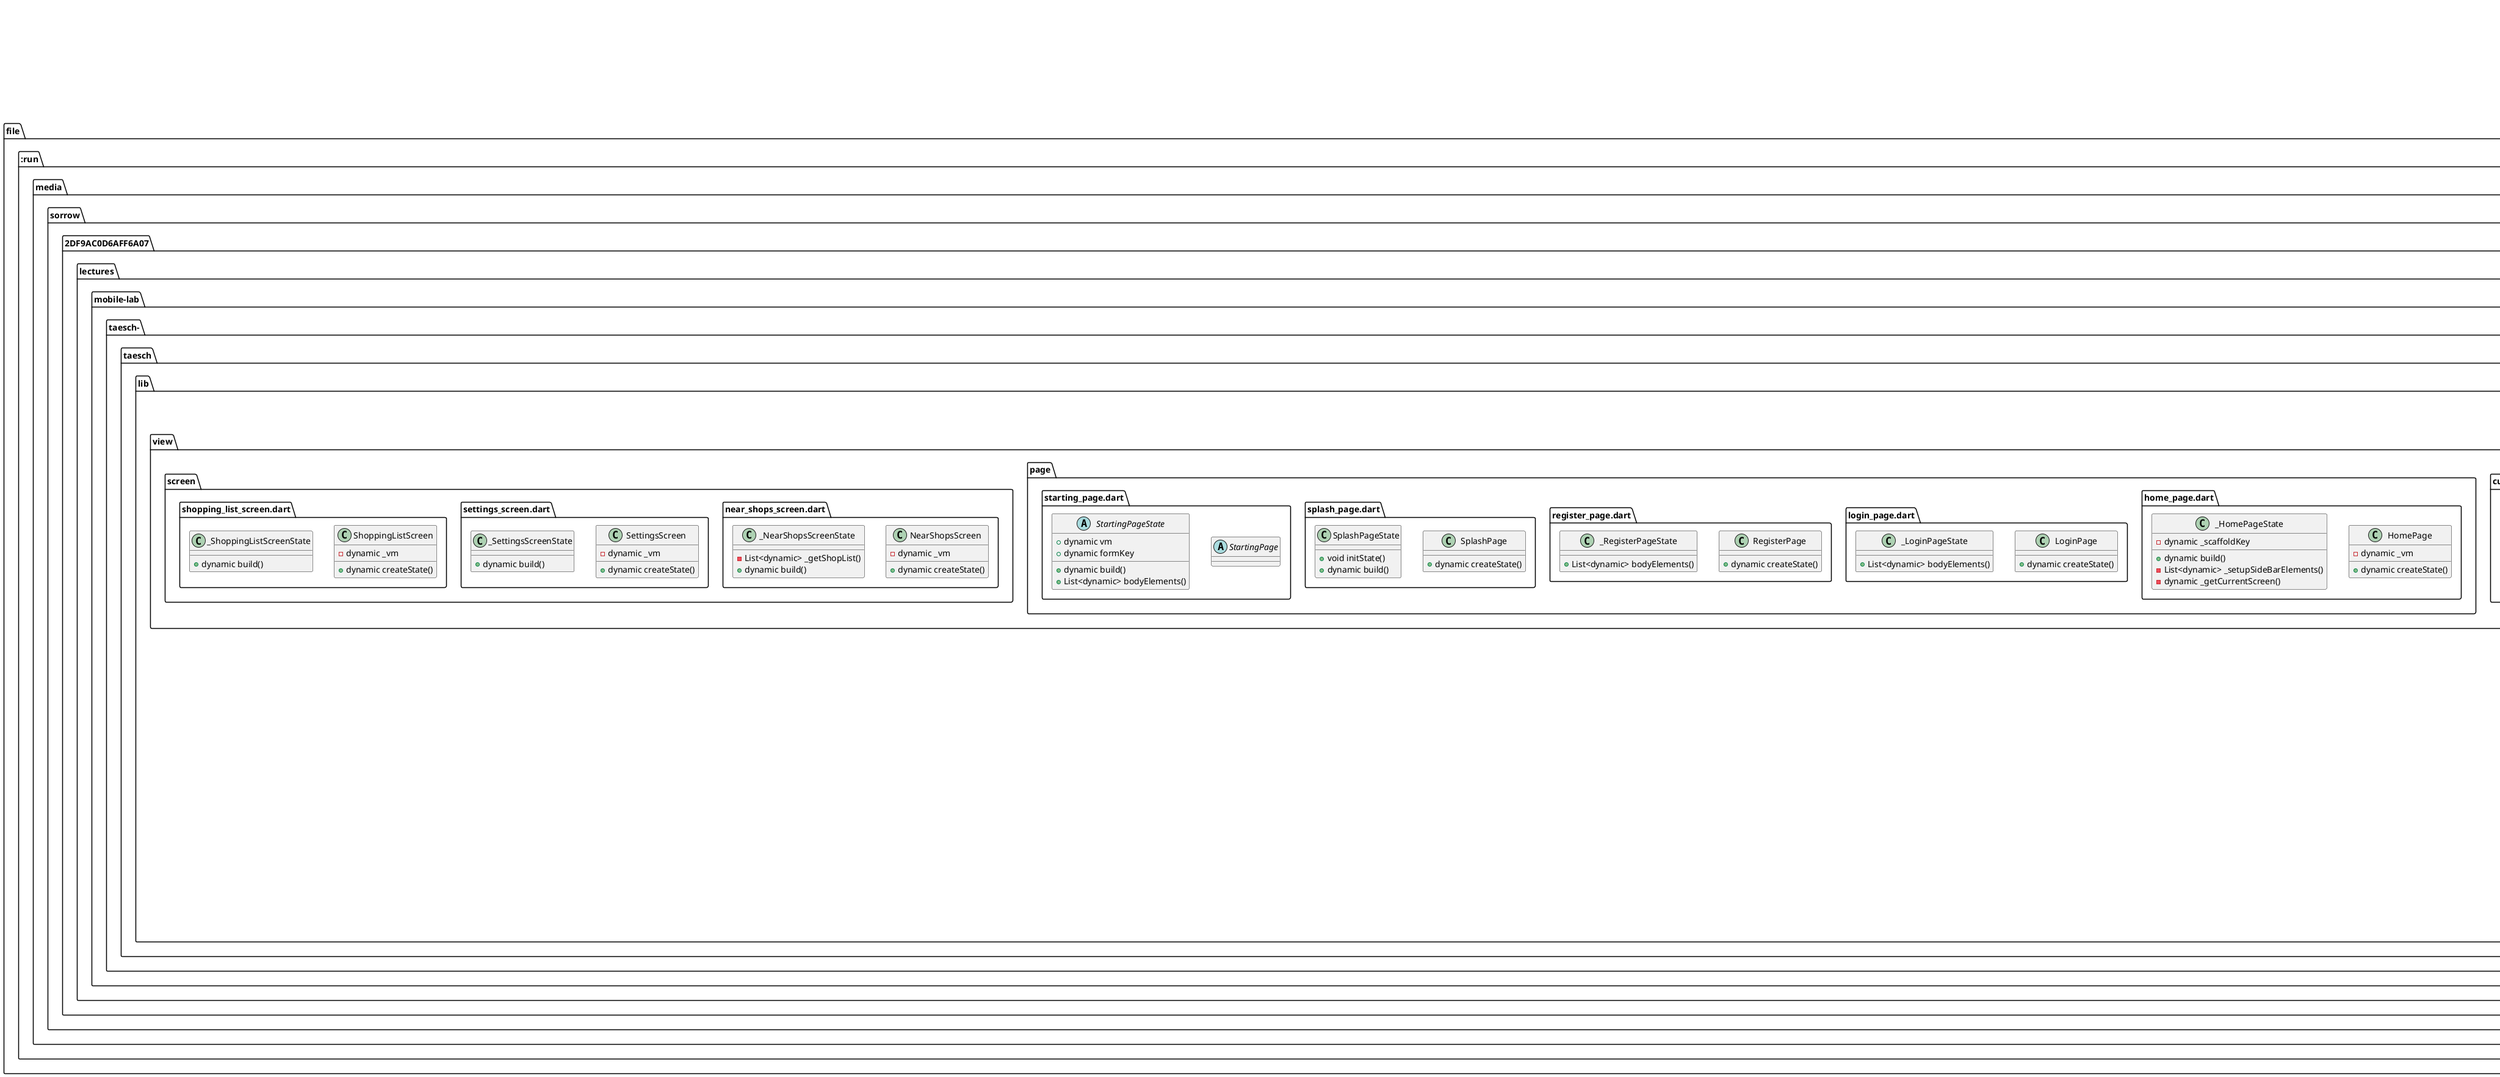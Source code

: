 @startuml
set namespaceSeparator ::

class "file:::::::run::media::sorrow::2DF9AC0D6AFF6A07::lectures::mobile-lab::taesch-::taesch::lib::api::map_api_logic::api_querier.dart::APIQuerier" {
  -String _apiUrl
  -Map<String, dynamic> _jsonMapData
  +Future<void> makeHTTPRequest()
  +List<dynamic> extractJSONData()
}

class "file:::::::run::media::sorrow::2DF9AC0D6AFF6A07::lectures::mobile-lab::taesch-::taesch::lib::api::map_api_logic::querying_tools.dart::MapQueryIndexes" {
  {static} +String name
  {static} +String latitude
  {static} +String longitude
}

class "file:::::::run::media::sorrow::2DF9AC0D6AFF6A07::lectures::mobile-lab::taesch-::taesch::lib::api::map_api_logic::querying_tools.dart::OSMQueries" {
  {static} +String query1Heilbronn
  {static} +String queryTestAreaParis
  {static} +String queryTestBoundingBoxPostBox
  {static} +String queryTestHighspeedCameras
  {static} +int queryTimeoutSeconds
  {static} +String OSMQueryBuilder()
}

class "file:::::::run::media::sorrow::2DF9AC0D6AFF6A07::lectures::mobile-lab::taesch-::taesch::lib::api::repository.dart::Repository" {
  +bool isDarkModeEnabled
  +List<dynamic> shoppingListItems
  +List<dynamic> shopsCache
  {static} -Repository _singleton
}

"file:::::::run::media::sorrow::2DF9AC0D6AFF6A07::lectures::mobile-lab::taesch-::taesch::lib::api::repository.dart::Repository" o-- "file:::::::run::media::sorrow::2DF9AC0D6AFF6A07::lectures::mobile-lab::taesch-::taesch::lib::api::repository.dart::Repository"

class "file:::::::run::media::sorrow::2DF9AC0D6AFF6A07::lectures::mobile-lab::taesch-::taesch::lib::api::storage.dart::PersistStorage" {
  +dynamic read()
  +void insert()
  +void update()
  +void delete()
}

class "file:::::::run::media::sorrow::2DF9AC0D6AFF6A07::lectures::mobile-lab::taesch-::taesch::lib::api::storage_shop_items.dart::StorageShopItems" {
  -dynamic _db
  {static} +Future<StorageShopItems> create()
  +Future<void> delete()
  +Future<List<dynamic>> read()
  +Future<void> update()
  +Future<void> insert()
}

class "file:::::::run::media::sorrow::2DF9AC0D6AFF6A07::lectures::mobile-lab::taesch-::taesch::lib::app.dart::App" {
  -AppVM _vm
  +dynamic createState()
  {static} +_AppState? of()
}

"file:::::::run::media::sorrow::2DF9AC0D6AFF6A07::lectures::mobile-lab::taesch-::taesch::lib::app.dart::App" o-- "file:::::::run::media::sorrow::2DF9AC0D6AFF6A07::lectures::mobile-lab::taesch-::taesch::lib::view_model::app_vm.dart::AppVM"

class "file:::::::run::media::sorrow::2DF9AC0D6AFF6A07::lectures::mobile-lab::taesch-::taesch::lib::app.dart::_AppState" {
  +dynamic build()
  +void changeTheme()
}

class "file:::::::run::media::sorrow::2DF9AC0D6AFF6A07::lectures::mobile-lab::taesch-::taesch::lib::model::error_case.dart::ErrorCase" {
  +int index
  {static} +List<ErrorCase> values
  {static} +ErrorCase noEmail
  {static} +ErrorCase invalidEmail
  {static} +ErrorCase noPassword
  {static} +ErrorCase noLowerCaseLetter
  {static} +ErrorCase noUpperCaseLetter
  {static} +ErrorCase noNumber
  {static} +ErrorCase noSpecialCharacter
  {static} +ErrorCase tooLongOrTooShort
  {static} +ErrorCase noUsername
  {static} +ErrorCase invalidUsername
  {static} +ErrorCase notSamePassword
  {static} +ErrorCase emptyField
}

"file:::::::run::media::sorrow::2DF9AC0D6AFF6A07::lectures::mobile-lab::taesch-::taesch::lib::model::error_case.dart::ErrorCase" o-- "file:::::::run::media::sorrow::2DF9AC0D6AFF6A07::lectures::mobile-lab::taesch-::taesch::lib::model::error_case.dart::ErrorCase"
"dart::core::Enum" <|-- "file:::::::run::media::sorrow::2DF9AC0D6AFF6A07::lectures::mobile-lab::taesch-::taesch::lib::model::error_case.dart::ErrorCase"

class "file:::::::run::media::sorrow::2DF9AC0D6AFF6A07::lectures::mobile-lab::taesch-::taesch::lib::model::map_spot.dart::MapSpot" {
  +String name
  +double long
  +double lat
  +String address
}

class "file:::::::run::media::sorrow::2DF9AC0D6AFF6A07::lectures::mobile-lab::taesch-::taesch::lib::model::screen_state.dart::ScreenState" {
  +int index
  {static} +List<ScreenState> values
  {static} +ScreenState shoppingList
  {static} +ScreenState nearShops
  {static} +ScreenState settings
}

"file:::::::run::media::sorrow::2DF9AC0D6AFF6A07::lectures::mobile-lab::taesch-::taesch::lib::model::screen_state.dart::ScreenState" o-- "file:::::::run::media::sorrow::2DF9AC0D6AFF6A07::lectures::mobile-lab::taesch-::taesch::lib::model::screen_state.dart::ScreenState"
"dart::core::Enum" <|-- "file:::::::run::media::sorrow::2DF9AC0D6AFF6A07::lectures::mobile-lab::taesch-::taesch::lib::model::screen_state.dart::ScreenState"

class "file:::::::run::media::sorrow::2DF9AC0D6AFF6A07::lectures::mobile-lab::taesch-::taesch::lib::model::shopping_list_item.dart::ShoppingListItem" {
  +String title
  +String image
  +int bought
  +void toggleBought()
  +Map<String, dynamic> toMap()
  +String toString()
}

class "file:::::::run::media::sorrow::2DF9AC0D6AFF6A07::lectures::mobile-lab::taesch-::taesch::lib::model::user.dart::User" {
  +String username
  +String email
  +bool loggedIn
  {static} -User _singleton
}

"file:::::::run::media::sorrow::2DF9AC0D6AFF6A07::lectures::mobile-lab::taesch-::taesch::lib::model::user.dart::User" o-- "file:::::::run::media::sorrow::2DF9AC0D6AFF6A07::lectures::mobile-lab::taesch-::taesch::lib::model::user.dart::User"

class "file:::::::run::media::sorrow::2DF9AC0D6AFF6A07::lectures::mobile-lab::taesch-::taesch::lib::model::widget_key.dart::WidgetKey" {
  +int index
  {static} +List<WidgetKey> values
  {static} +WidgetKey emailLoginKey
  {static} +WidgetKey passwordLoginKey
  {static} +WidgetKey registrationButtonKey
  {static} +WidgetKey loginButtonKey
  {static} +WidgetKey usernameRegisterKey
  {static} +WidgetKey emailRegisterKey
  {static} +WidgetKey firstPasswordRegisterKey
  {static} +WidgetKey secondPasswordRegisterKey
  {static} +WidgetKey submitButtonKey
}

"file:::::::run::media::sorrow::2DF9AC0D6AFF6A07::lectures::mobile-lab::taesch-::taesch::lib::model::widget_key.dart::WidgetKey" o-- "file:::::::run::media::sorrow::2DF9AC0D6AFF6A07::lectures::mobile-lab::taesch-::taesch::lib::model::widget_key.dart::WidgetKey"
"dart::core::Enum" <|-- "file:::::::run::media::sorrow::2DF9AC0D6AFF6A07::lectures::mobile-lab::taesch-::taesch::lib::model::widget_key.dart::WidgetKey"

class "file:::::::run::media::sorrow::2DF9AC0D6AFF6A07::lectures::mobile-lab::taesch-::taesch::lib::utils::my_tools.dart::MyTools" {
  {static} +List<dynamic> getElements()
}

class "file:::::::run::media::sorrow::2DF9AC0D6AFF6A07::lectures::mobile-lab::taesch-::taesch::lib::view::custom_widget::add_item_dialog.dart::AddItemDialog" {
  -dynamic _vm
  +dynamic createState()
}

class "file:::::::run::media::sorrow::2DF9AC0D6AFF6A07::lectures::mobile-lab::taesch-::taesch::lib::view::custom_widget::add_item_dialog.dart::_AddItemDialogState" {
  -dynamic _formKey
  +dynamic build()
}

class "file:::::::run::media::sorrow::2DF9AC0D6AFF6A07::lectures::mobile-lab::taesch-::taesch::lib::view::custom_widget::shops_tile.dart::ShopsTile" {
  -dynamic _vm
  +dynamic createState()
}

class "file:::::::run::media::sorrow::2DF9AC0D6AFF6A07::lectures::mobile-lab::taesch-::taesch::lib::view::custom_widget::shops_tile.dart::_ShopsTileState" {
  +dynamic build()
}

class "file:::::::run::media::sorrow::2DF9AC0D6AFF6A07::lectures::mobile-lab::taesch-::taesch::lib::view::page::home_page.dart::HomePage" {
  -dynamic _vm
  +dynamic createState()
}

class "file:::::::run::media::sorrow::2DF9AC0D6AFF6A07::lectures::mobile-lab::taesch-::taesch::lib::view::page::home_page.dart::_HomePageState" {
  -dynamic _scaffoldKey
  +dynamic build()
  -List<dynamic> _setupSideBarElements()
  -dynamic _getCurrentScreen()
}

class "file:::::::run::media::sorrow::2DF9AC0D6AFF6A07::lectures::mobile-lab::taesch-::taesch::lib::view::page::login_page.dart::LoginPage" {
  +dynamic createState()
}

class "file:::::::run::media::sorrow::2DF9AC0D6AFF6A07::lectures::mobile-lab::taesch-::taesch::lib::view::page::login_page.dart::_LoginPageState" {
  +List<dynamic> bodyElements()
}

class "file:::::::run::media::sorrow::2DF9AC0D6AFF6A07::lectures::mobile-lab::taesch-::taesch::lib::view::page::register_page.dart::RegisterPage" {
  +dynamic createState()
}

class "file:::::::run::media::sorrow::2DF9AC0D6AFF6A07::lectures::mobile-lab::taesch-::taesch::lib::view::page::register_page.dart::_RegisterPageState" {
  +List<dynamic> bodyElements()
}

class "file:::::::run::media::sorrow::2DF9AC0D6AFF6A07::lectures::mobile-lab::taesch-::taesch::lib::view::page::splash_page.dart::SplashPage" {
  +dynamic createState()
}

class "file:::::::run::media::sorrow::2DF9AC0D6AFF6A07::lectures::mobile-lab::taesch-::taesch::lib::view::page::splash_page.dart::SplashPageState" {
  +void initState()
  +dynamic build()
}

abstract class "file:::::::run::media::sorrow::2DF9AC0D6AFF6A07::lectures::mobile-lab::taesch-::taesch::lib::view::page::starting_page.dart::StartingPage" {
}

abstract class "file:::::::run::media::sorrow::2DF9AC0D6AFF6A07::lectures::mobile-lab::taesch-::taesch::lib::view::page::starting_page.dart::StartingPageState" {
  +dynamic vm
  +dynamic formKey
  +dynamic build()
  +List<dynamic> bodyElements()
}

class "file:::::::run::media::sorrow::2DF9AC0D6AFF6A07::lectures::mobile-lab::taesch-::taesch::lib::view::screen::near_shops_screen.dart::NearShopsScreen" {
  -dynamic _vm
  +dynamic createState()
}

class "file:::::::run::media::sorrow::2DF9AC0D6AFF6A07::lectures::mobile-lab::taesch-::taesch::lib::view::screen::near_shops_screen.dart::_NearShopsScreenState" {
  -List<dynamic> _getShopList()
  +dynamic build()
}

class "file:::::::run::media::sorrow::2DF9AC0D6AFF6A07::lectures::mobile-lab::taesch-::taesch::lib::view::screen::settings_screen.dart::SettingsScreen" {
  -dynamic _vm
  +dynamic createState()
}

class "file:::::::run::media::sorrow::2DF9AC0D6AFF6A07::lectures::mobile-lab::taesch-::taesch::lib::view::screen::settings_screen.dart::_SettingsScreenState" {
  +dynamic build()
}

class "file:::::::run::media::sorrow::2DF9AC0D6AFF6A07::lectures::mobile-lab::taesch-::taesch::lib::view::screen::shopping_list_screen.dart::ShoppingListScreen" {
  -dynamic _vm
  +dynamic createState()
}

class "file:::::::run::media::sorrow::2DF9AC0D6AFF6A07::lectures::mobile-lab::taesch-::taesch::lib::view::screen::shopping_list_screen.dart::_ShoppingListScreenState" {
  +dynamic build()
}

class "file:::::::run::media::sorrow::2DF9AC0D6AFF6A07::lectures::mobile-lab::taesch-::taesch::lib::view_model::app_vm.dart::AppVM" {
  +String appTitle
  +dynamic repository
  +dynamic mode
}

class "file:::::::run::media::sorrow::2DF9AC0D6AFF6A07::lectures::mobile-lab::taesch-::taesch::lib::view_model::custom_widget::add_item_dialog_vm.dart::AddItemDialogVM" {
  +String title
  +String textFormHint
  +dynamic temp
  +dynamic repository
  +dynamic validateShoppingListItem()
}

class "file:::::::run::media::sorrow::2DF9AC0D6AFF6A07::lectures::mobile-lab::taesch-::taesch::lib::view_model::custom_widget::shops_tile_vm.dart::ShopsTileVM" {
  +String title
  +String address
}

class "file:::::::run::media::sorrow::2DF9AC0D6AFF6A07::lectures::mobile-lab::taesch-::taesch::lib::view_model::page::home_page_vm.dart::HomePageVM" {
  +dynamic repository
  +dynamic screenState
  {static} +String shoppingListItemText
}

class "file:::::::run::media::sorrow::2DF9AC0D6AFF6A07::lectures::mobile-lab::taesch-::taesch::lib::view_model::page::login_page_vm.dart::LoginPageVM" {
  +String title
  {static} +String emailHint
  {static} +String passwordHint
  +String registrationButtonText
  +String loginButtonText
}

class "file:::::::run::media::sorrow::2DF9AC0D6AFF6A07::lectures::mobile-lab::taesch-::taesch::lib::view_model::page::register_page_vm.dart::RegisterPageVM" {
  +String title
  {static} +String usernameHint
  {static} +String emailHint
  {static} +String passwordHint
  +String submitButtonText
  +dynamic passwordController
  +dynamic validateUsername()
  +dynamic validateSamePassword()
}

abstract class "file:::::::run::media::sorrow::2DF9AC0D6AFF6A07::lectures::mobile-lab::taesch-::taesch::lib::view_model::page::starting_page_vm.dart::StartingPageVM" {
  +dynamic validateEMail()
  +dynamic validatePassword()
}

class "file:::::::run::media::sorrow::2DF9AC0D6AFF6A07::lectures::mobile-lab::taesch-::taesch::lib::view_model::screen::near_shops_screen_vm.dart::NearShopsScreenVM" {
  -dynamic _apiQuerier
  +dynamic repository
  +void getShops()
}

class "file:::::::run::media::sorrow::2DF9AC0D6AFF6A07::lectures::mobile-lab::taesch-::taesch::lib::view_model::screen::settings_screen_vm.dart::SettingsScreenVM" {
  +dynamic repository
  +String switchTitle
}

class "file:::::::run::media::sorrow::2DF9AC0D6AFF6A07::lectures::mobile-lab::taesch-::taesch::lib::view_model::screen::shopping_list_screen_vm.dart::ShoppingListScreenVM" {
  +dynamic repository
}


@enduml